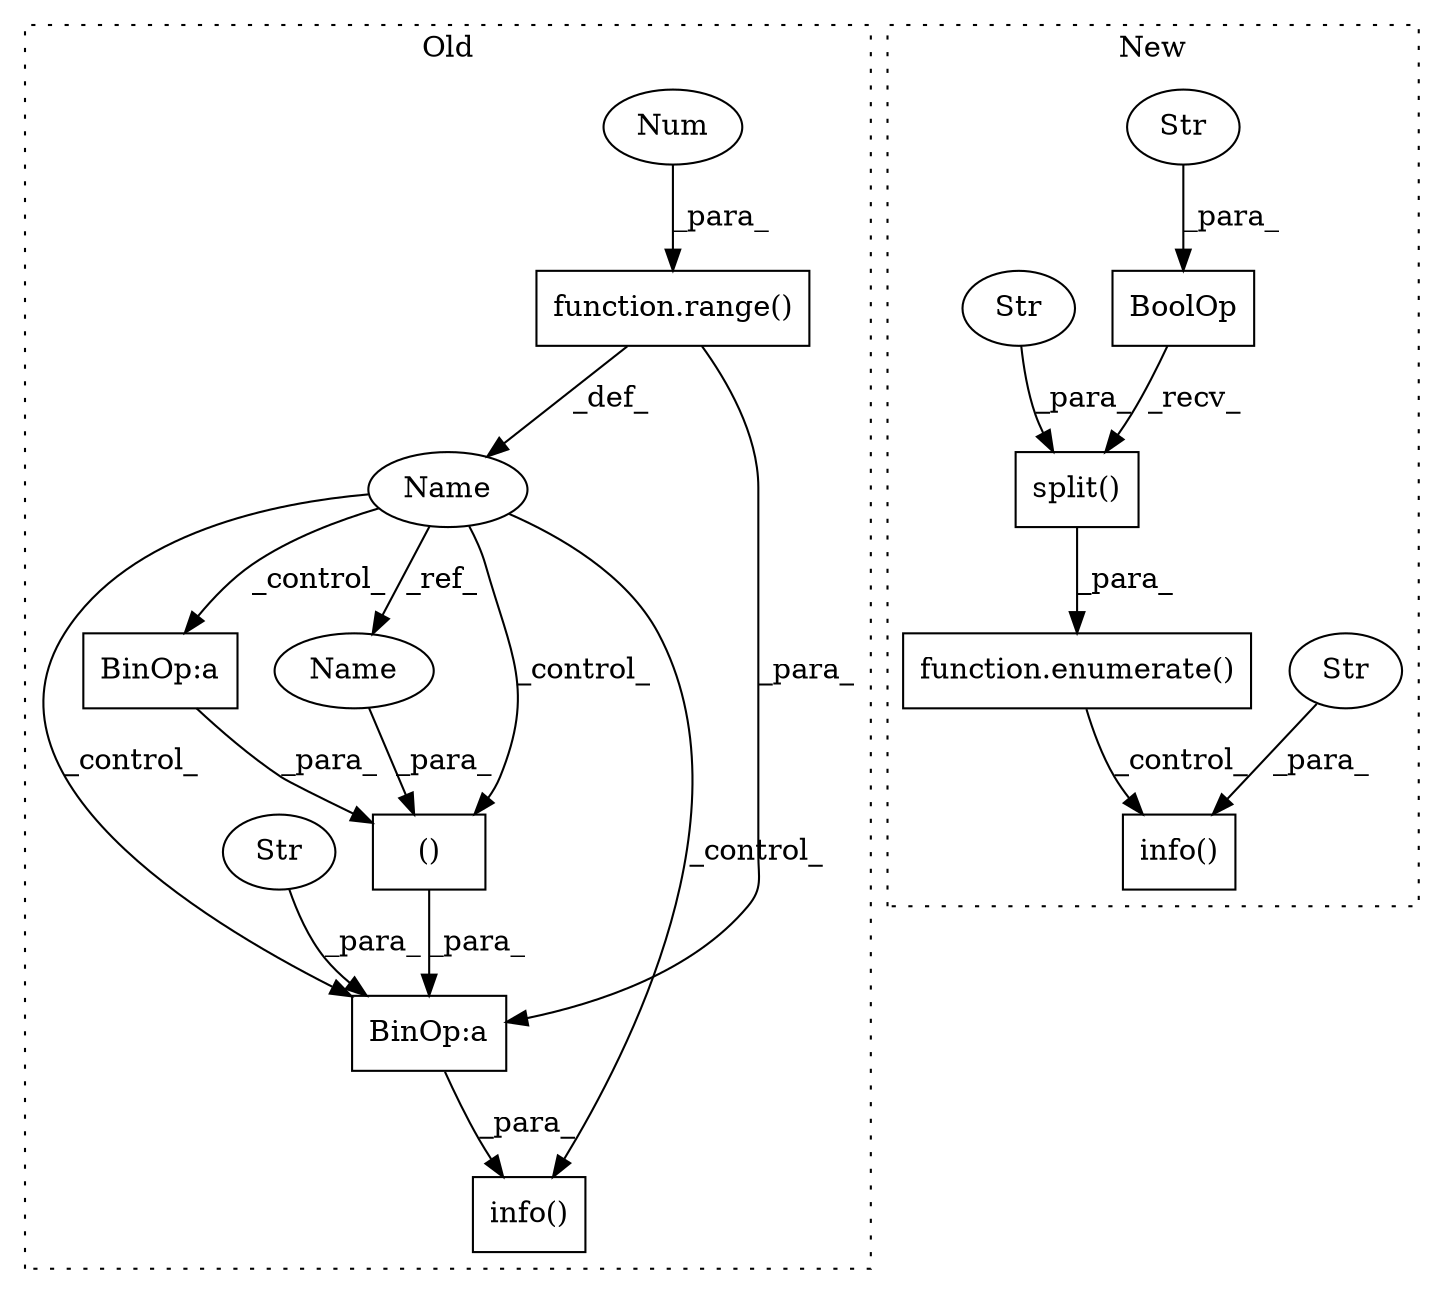 digraph G {
subgraph cluster0 {
1 [label="info()" a="75" s="2046,2123" l="12,1" shape="box"];
3 [label="()" a="54" s="2085" l="37" shape="box"];
5 [label="BinOp:a" a="82" s="2118" l="3" shape="box"];
6 [label="BinOp:a" a="82" s="2080" l="3" shape="box"];
8 [label="Str" a="66" s="2058" l="22" shape="ellipse"];
9 [label="function.range()" a="75" s="1964,1975" l="6,1" shape="box"];
14 [label="Name" a="87" s="1959" l="1" shape="ellipse"];
15 [label="Num" a="76" s="1970" l="1" shape="ellipse"];
16 [label="Name" a="87" s="2087" l="1" shape="ellipse"];
label = "Old";
style="dotted";
}
subgraph cluster1 {
2 [label="BoolOp" a="72" s="1969" l="15" shape="box"];
4 [label="function.enumerate()" a="75" s="1959,1995" l="10,1" shape="box"];
7 [label="Str" a="66" s="1980" l="3" shape="ellipse"];
10 [label="info()" a="75" s="2066,2133" l="12,1" shape="box"];
11 [label="Str" a="66" s="2078" l="55" shape="ellipse"];
12 [label="split()" a="75" s="1969,1994" l="22,1" shape="box"];
13 [label="Str" a="66" s="1991" l="3" shape="ellipse"];
label = "New";
style="dotted";
}
2 -> 12 [label="_recv_"];
3 -> 6 [label="_para_"];
4 -> 10 [label="_control_"];
5 -> 3 [label="_para_"];
6 -> 1 [label="_para_"];
7 -> 2 [label="_para_"];
8 -> 6 [label="_para_"];
9 -> 6 [label="_para_"];
9 -> 14 [label="_def_"];
11 -> 10 [label="_para_"];
12 -> 4 [label="_para_"];
13 -> 12 [label="_para_"];
14 -> 3 [label="_control_"];
14 -> 1 [label="_control_"];
14 -> 5 [label="_control_"];
14 -> 6 [label="_control_"];
14 -> 16 [label="_ref_"];
15 -> 9 [label="_para_"];
16 -> 3 [label="_para_"];
}